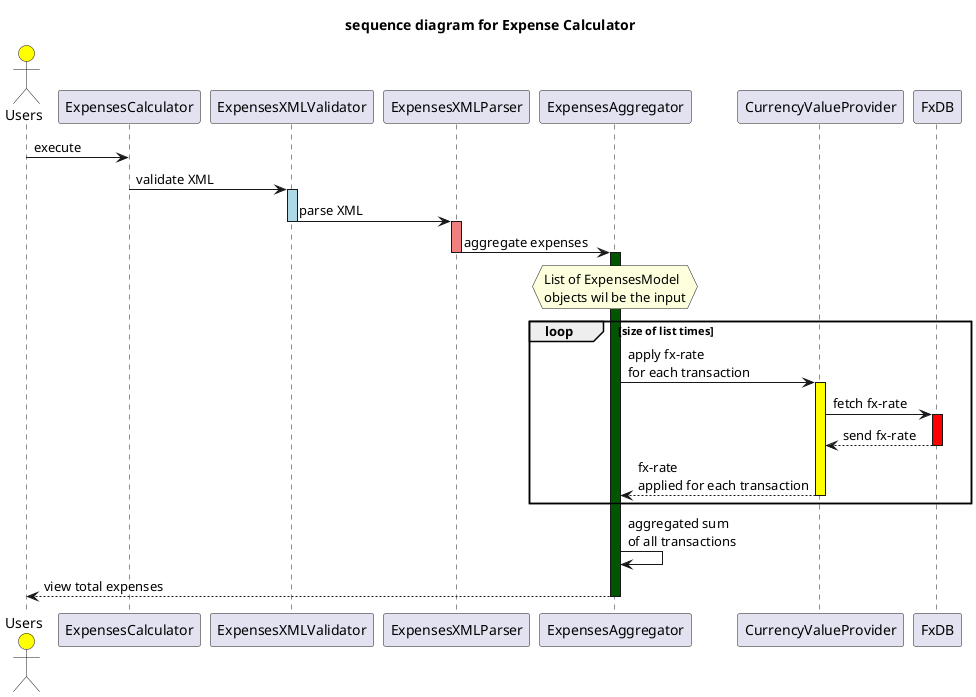 @startuml get-total-expense
title sequence diagram for Expense Calculator
actor Users #Yellow
Users -> ExpensesCalculator : execute
ExpensesCalculator -> ExpensesXMLValidator --++ #LightBlue : validate XML
ExpensesXMLValidator -> ExpensesXMLParser --++ #LightCoral : parse XML
ExpensesXMLParser -> ExpensesAggregator --++ #005500 : aggregate expenses
hnote over ExpensesAggregator
List of ExpensesModel
objects wil be the input
endhnote
loop size of list times
    ExpensesAggregator -> CurrencyValueProvider ++ #Yellow : apply fx-rate \nfor each transaction
    CurrencyValueProvider -> FxDB ++ #Red : fetch fx-rate
    return send fx-rate
    return fx-rate \napplied for each transaction
end
ExpensesAggregator -> ExpensesAggregator : aggregated sum \nof all transactions
ExpensesAggregator --> Users -- #005500 : view total expenses
@enduml